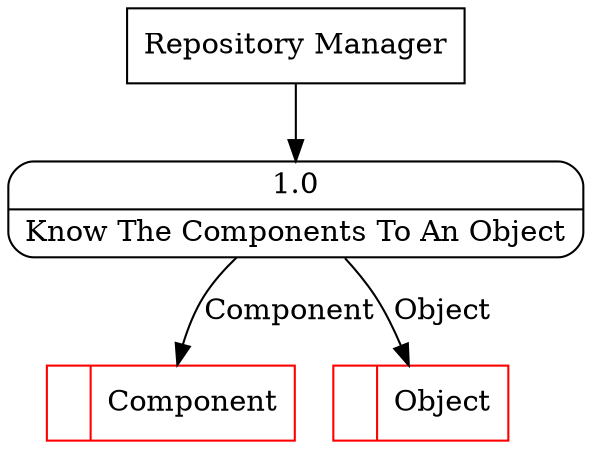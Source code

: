 digraph dfd2{ 
node[shape=record]
200 [label="<f0>  |<f1> Component " color=red];
201 [label="<f0>  |<f1> Object " color=red];
202 [label="Repository Manager" shape=box];
203 [label="{<f0> 1.0|<f1> Know The Components To An Object }" shape=Mrecord];
202 -> 203
203 -> 200 [label="Component"]
203 -> 201 [label="Object"]
}